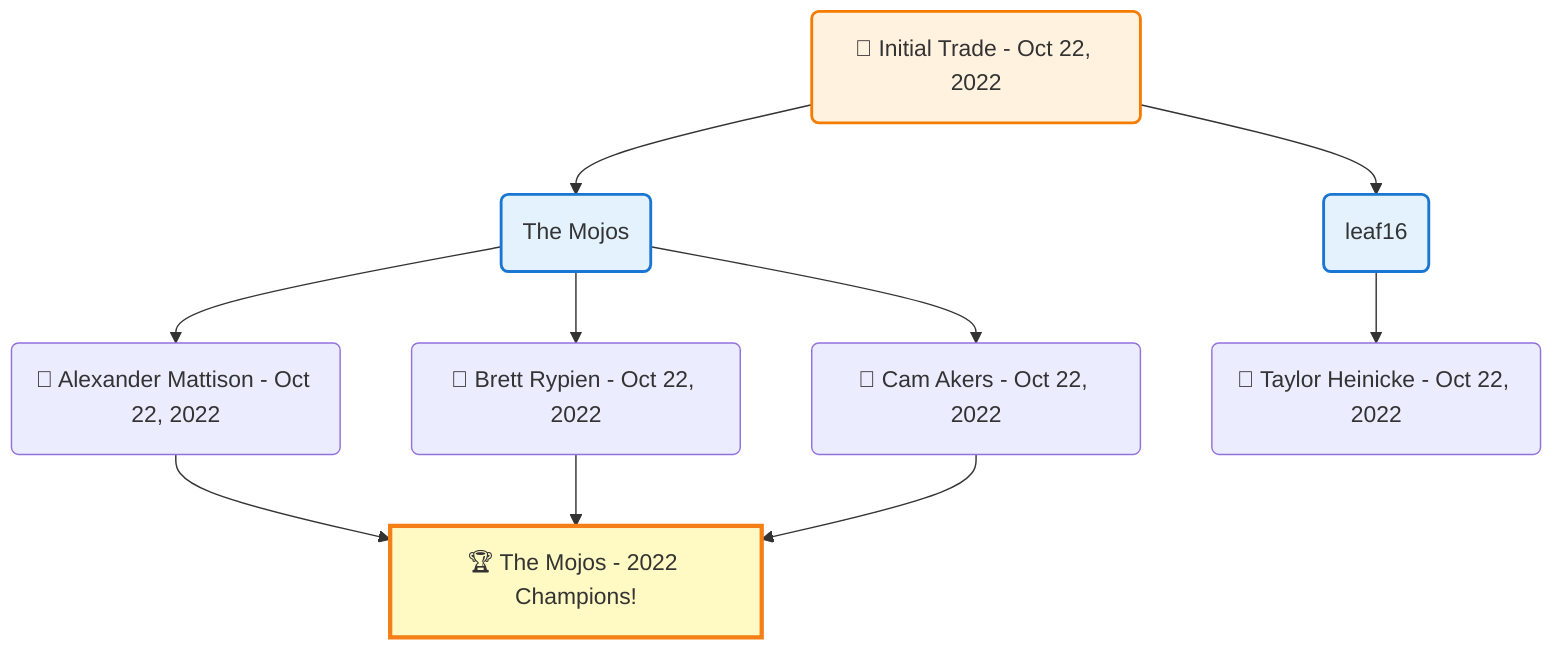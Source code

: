flowchart TD

    TRADE_MAIN("🔄 Initial Trade - Oct 22, 2022")
    TEAM_1("The Mojos")
    TEAM_2("leaf16")
    NODE_9e3cb7d6-f292-4897-83da-39c448b1e222("🔄 Alexander Mattison - Oct 22, 2022")
    CHAMP_bbe2d0ad-54cf-4c22-be82-b2a5f262a157_2022["🏆 The Mojos - 2022 Champions!"]
    NODE_543f1d20-0b06-4d76-af6d-64d88568c14f("🔄 Brett Rypien - Oct 22, 2022")
    NODE_55e4c80b-8b8a-4368-995c-d5e9deccc855("🔄 Taylor Heinicke - Oct 22, 2022")
    NODE_3921269a-bd36-41ce-819d-f9311a0e54fa("🔄 Cam Akers - Oct 22, 2022")

    TRADE_MAIN --> TEAM_1
    TRADE_MAIN --> TEAM_2
    TEAM_1 --> NODE_9e3cb7d6-f292-4897-83da-39c448b1e222
    NODE_9e3cb7d6-f292-4897-83da-39c448b1e222 --> CHAMP_bbe2d0ad-54cf-4c22-be82-b2a5f262a157_2022
    TEAM_1 --> NODE_543f1d20-0b06-4d76-af6d-64d88568c14f
    NODE_543f1d20-0b06-4d76-af6d-64d88568c14f --> CHAMP_bbe2d0ad-54cf-4c22-be82-b2a5f262a157_2022
    TEAM_2 --> NODE_55e4c80b-8b8a-4368-995c-d5e9deccc855
    TEAM_1 --> NODE_3921269a-bd36-41ce-819d-f9311a0e54fa
    NODE_3921269a-bd36-41ce-819d-f9311a0e54fa --> CHAMP_bbe2d0ad-54cf-4c22-be82-b2a5f262a157_2022

    %% Node styling
    classDef teamNode fill:#e3f2fd,stroke:#1976d2,stroke-width:2px
    classDef tradeNode fill:#fff3e0,stroke:#f57c00,stroke-width:2px
    classDef playerNode fill:#f3e5f5,stroke:#7b1fa2,stroke-width:1px
    classDef nonRootPlayerNode fill:#f5f5f5,stroke:#757575,stroke-width:1px
    classDef endNode fill:#ffebee,stroke:#c62828,stroke-width:2px
    classDef waiverNode fill:#e8f5e8,stroke:#388e3c,stroke-width:2px
    classDef championshipNode fill:#fff9c4,stroke:#f57f17,stroke-width:3px

    class TEAM_1,TEAM_2 teamNode
    class CHAMP_bbe2d0ad-54cf-4c22-be82-b2a5f262a157_2022 championshipNode
    class TRADE_MAIN tradeNode